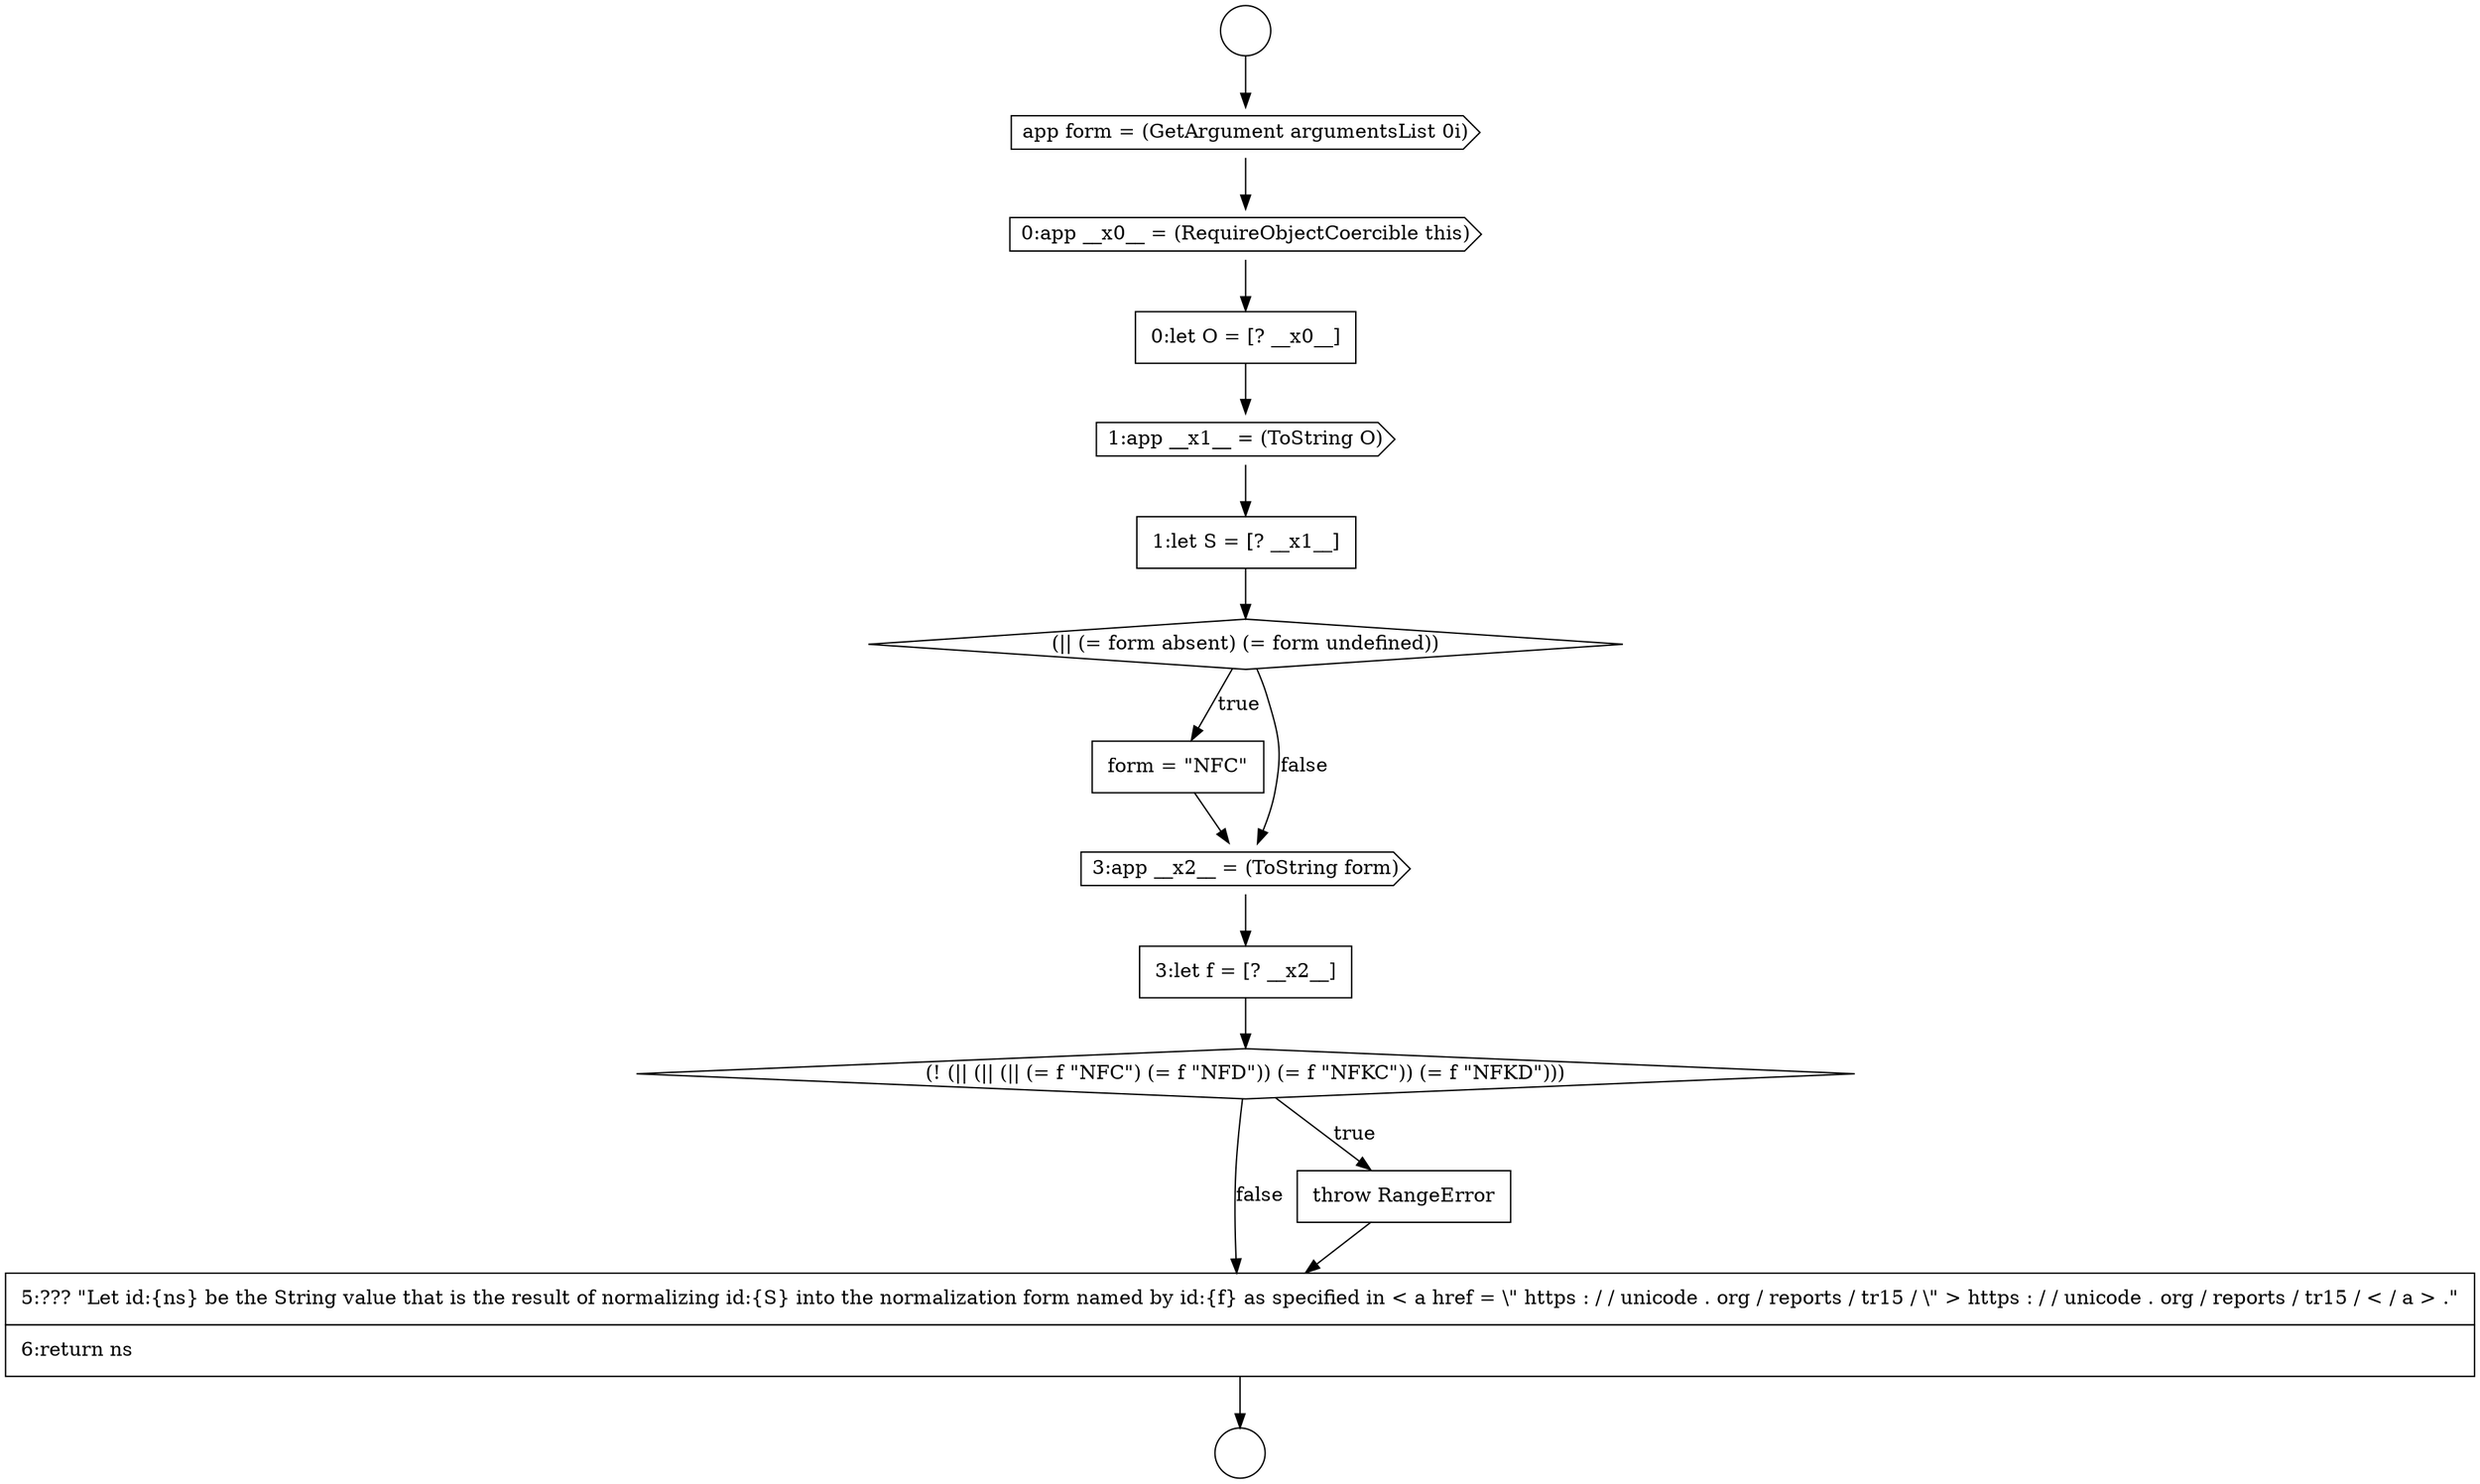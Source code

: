 digraph {
  node13410 [shape=cds, label=<<font color="black">0:app __x0__ = (RequireObjectCoercible this)</font>> color="black" fillcolor="white" style=filled]
  node13414 [shape=diamond, label=<<font color="black">(|| (= form absent) (= form undefined))</font>> color="black" fillcolor="white" style=filled]
  node13420 [shape=none, margin=0, label=<<font color="black">
    <table border="0" cellborder="1" cellspacing="0" cellpadding="10">
      <tr><td align="left">5:??? &quot;Let id:{ns} be the String value that is the result of normalizing id:{S} into the normalization form named by id:{f} as specified in &lt; a href = \&quot; https : / / unicode . org / reports / tr15 / \&quot; &gt; https : / / unicode . org / reports / tr15 / &lt; / a &gt; .&quot;</td></tr>
      <tr><td align="left">6:return ns</td></tr>
    </table>
  </font>> color="black" fillcolor="white" style=filled]
  node13408 [shape=circle label=" " color="black" fillcolor="white" style=filled]
  node13411 [shape=none, margin=0, label=<<font color="black">
    <table border="0" cellborder="1" cellspacing="0" cellpadding="10">
      <tr><td align="left">0:let O = [? __x0__]</td></tr>
    </table>
  </font>> color="black" fillcolor="white" style=filled]
  node13415 [shape=none, margin=0, label=<<font color="black">
    <table border="0" cellborder="1" cellspacing="0" cellpadding="10">
      <tr><td align="left">form = &quot;NFC&quot;</td></tr>
    </table>
  </font>> color="black" fillcolor="white" style=filled]
  node13419 [shape=none, margin=0, label=<<font color="black">
    <table border="0" cellborder="1" cellspacing="0" cellpadding="10">
      <tr><td align="left">throw RangeError</td></tr>
    </table>
  </font>> color="black" fillcolor="white" style=filled]
  node13407 [shape=circle label=" " color="black" fillcolor="white" style=filled]
  node13417 [shape=none, margin=0, label=<<font color="black">
    <table border="0" cellborder="1" cellspacing="0" cellpadding="10">
      <tr><td align="left">3:let f = [? __x2__]</td></tr>
    </table>
  </font>> color="black" fillcolor="white" style=filled]
  node13412 [shape=cds, label=<<font color="black">1:app __x1__ = (ToString O)</font>> color="black" fillcolor="white" style=filled]
  node13418 [shape=diamond, label=<<font color="black">(! (|| (|| (|| (= f &quot;NFC&quot;) (= f &quot;NFD&quot;)) (= f &quot;NFKC&quot;)) (= f &quot;NFKD&quot;)))</font>> color="black" fillcolor="white" style=filled]
  node13416 [shape=cds, label=<<font color="black">3:app __x2__ = (ToString form)</font>> color="black" fillcolor="white" style=filled]
  node13409 [shape=cds, label=<<font color="black">app form = (GetArgument argumentsList 0i)</font>> color="black" fillcolor="white" style=filled]
  node13413 [shape=none, margin=0, label=<<font color="black">
    <table border="0" cellborder="1" cellspacing="0" cellpadding="10">
      <tr><td align="left">1:let S = [? __x1__]</td></tr>
    </table>
  </font>> color="black" fillcolor="white" style=filled]
  node13419 -> node13420 [ color="black"]
  node13411 -> node13412 [ color="black"]
  node13412 -> node13413 [ color="black"]
  node13409 -> node13410 [ color="black"]
  node13410 -> node13411 [ color="black"]
  node13414 -> node13415 [label=<<font color="black">true</font>> color="black"]
  node13414 -> node13416 [label=<<font color="black">false</font>> color="black"]
  node13420 -> node13408 [ color="black"]
  node13407 -> node13409 [ color="black"]
  node13416 -> node13417 [ color="black"]
  node13413 -> node13414 [ color="black"]
  node13418 -> node13419 [label=<<font color="black">true</font>> color="black"]
  node13418 -> node13420 [label=<<font color="black">false</font>> color="black"]
  node13415 -> node13416 [ color="black"]
  node13417 -> node13418 [ color="black"]
}
